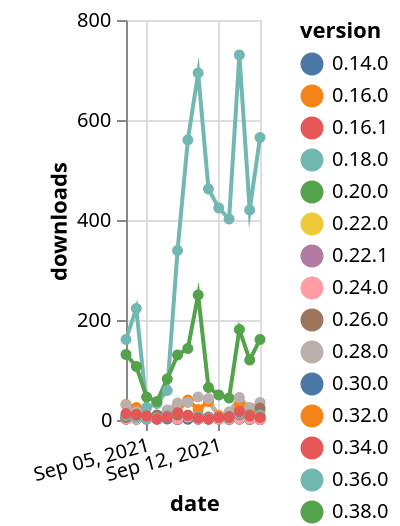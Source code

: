 {"$schema": "https://vega.github.io/schema/vega-lite/v5.json", "description": "A simple bar chart with embedded data.", "data": {"values": [{"date": "2021-09-03", "total": 32917, "delta": 3, "version": "0.20.0"}, {"date": "2021-09-04", "total": 32920, "delta": 3, "version": "0.20.0"}, {"date": "2021-09-05", "total": 32923, "delta": 3, "version": "0.20.0"}, {"date": "2021-09-06", "total": 32927, "delta": 4, "version": "0.20.0"}, {"date": "2021-09-07", "total": 32931, "delta": 4, "version": "0.20.0"}, {"date": "2021-09-08", "total": 32933, "delta": 2, "version": "0.20.0"}, {"date": "2021-09-09", "total": 32937, "delta": 4, "version": "0.20.0"}, {"date": "2021-09-10", "total": 32940, "delta": 3, "version": "0.20.0"}, {"date": "2021-09-11", "total": 32945, "delta": 5, "version": "0.20.0"}, {"date": "2021-09-12", "total": 32948, "delta": 3, "version": "0.20.0"}, {"date": "2021-09-13", "total": 32951, "delta": 3, "version": "0.20.0"}, {"date": "2021-09-14", "total": 32953, "delta": 2, "version": "0.20.0"}, {"date": "2021-09-15", "total": 32954, "delta": 1, "version": "0.20.0"}, {"date": "2021-09-16", "total": 32956, "delta": 2, "version": "0.20.0"}, {"date": "2021-09-03", "total": 19740, "delta": 3, "version": "0.22.0"}, {"date": "2021-09-04", "total": 19745, "delta": 5, "version": "0.22.0"}, {"date": "2021-09-05", "total": 19747, "delta": 2, "version": "0.22.0"}, {"date": "2021-09-06", "total": 19751, "delta": 4, "version": "0.22.0"}, {"date": "2021-09-07", "total": 19756, "delta": 5, "version": "0.22.0"}, {"date": "2021-09-08", "total": 19757, "delta": 1, "version": "0.22.0"}, {"date": "2021-09-09", "total": 19762, "delta": 5, "version": "0.22.0"}, {"date": "2021-09-10", "total": 19768, "delta": 6, "version": "0.22.0"}, {"date": "2021-09-11", "total": 19770, "delta": 2, "version": "0.22.0"}, {"date": "2021-09-12", "total": 19772, "delta": 2, "version": "0.22.0"}, {"date": "2021-09-13", "total": 19775, "delta": 3, "version": "0.22.0"}, {"date": "2021-09-14", "total": 19778, "delta": 3, "version": "0.22.0"}, {"date": "2021-09-15", "total": 19780, "delta": 2, "version": "0.22.0"}, {"date": "2021-09-16", "total": 19782, "delta": 2, "version": "0.22.0"}, {"date": "2021-09-03", "total": 12761, "delta": 7, "version": "0.30.0"}, {"date": "2021-09-04", "total": 12763, "delta": 2, "version": "0.30.0"}, {"date": "2021-09-05", "total": 12766, "delta": 3, "version": "0.30.0"}, {"date": "2021-09-06", "total": 12770, "delta": 4, "version": "0.30.0"}, {"date": "2021-09-07", "total": 12772, "delta": 2, "version": "0.30.0"}, {"date": "2021-09-08", "total": 12773, "delta": 1, "version": "0.30.0"}, {"date": "2021-09-09", "total": 12775, "delta": 2, "version": "0.30.0"}, {"date": "2021-09-10", "total": 12784, "delta": 9, "version": "0.30.0"}, {"date": "2021-09-11", "total": 12787, "delta": 3, "version": "0.30.0"}, {"date": "2021-09-12", "total": 12791, "delta": 4, "version": "0.30.0"}, {"date": "2021-09-13", "total": 12792, "delta": 1, "version": "0.30.0"}, {"date": "2021-09-14", "total": 12795, "delta": 3, "version": "0.30.0"}, {"date": "2021-09-15", "total": 12798, "delta": 3, "version": "0.30.0"}, {"date": "2021-09-16", "total": 12807, "delta": 9, "version": "0.30.0"}, {"date": "2021-09-03", "total": 40012, "delta": 161, "version": "0.36.0"}, {"date": "2021-09-04", "total": 40235, "delta": 223, "version": "0.36.0"}, {"date": "2021-09-05", "total": 40260, "delta": 25, "version": "0.36.0"}, {"date": "2021-09-06", "total": 40293, "delta": 33, "version": "0.36.0"}, {"date": "2021-09-07", "total": 40352, "delta": 59, "version": "0.36.0"}, {"date": "2021-09-08", "total": 40691, "delta": 339, "version": "0.36.0"}, {"date": "2021-09-09", "total": 41251, "delta": 560, "version": "0.36.0"}, {"date": "2021-09-10", "total": 41945, "delta": 694, "version": "0.36.0"}, {"date": "2021-09-11", "total": 42407, "delta": 462, "version": "0.36.0"}, {"date": "2021-09-12", "total": 42831, "delta": 424, "version": "0.36.0"}, {"date": "2021-09-13", "total": 43233, "delta": 402, "version": "0.36.0"}, {"date": "2021-09-14", "total": 43963, "delta": 730, "version": "0.36.0"}, {"date": "2021-09-15", "total": 44383, "delta": 420, "version": "0.36.0"}, {"date": "2021-09-16", "total": 44948, "delta": 565, "version": "0.36.0"}, {"date": "2021-09-03", "total": 12847, "delta": 2, "version": "0.16.1"}, {"date": "2021-09-04", "total": 12849, "delta": 2, "version": "0.16.1"}, {"date": "2021-09-05", "total": 12851, "delta": 2, "version": "0.16.1"}, {"date": "2021-09-06", "total": 12853, "delta": 2, "version": "0.16.1"}, {"date": "2021-09-07", "total": 12857, "delta": 4, "version": "0.16.1"}, {"date": "2021-09-08", "total": 12859, "delta": 2, "version": "0.16.1"}, {"date": "2021-09-09", "total": 12863, "delta": 4, "version": "0.16.1"}, {"date": "2021-09-10", "total": 12865, "delta": 2, "version": "0.16.1"}, {"date": "2021-09-11", "total": 12867, "delta": 2, "version": "0.16.1"}, {"date": "2021-09-12", "total": 12869, "delta": 2, "version": "0.16.1"}, {"date": "2021-09-13", "total": 12871, "delta": 2, "version": "0.16.1"}, {"date": "2021-09-14", "total": 12874, "delta": 3, "version": "0.16.1"}, {"date": "2021-09-15", "total": 12876, "delta": 2, "version": "0.16.1"}, {"date": "2021-09-16", "total": 12877, "delta": 1, "version": "0.16.1"}, {"date": "2021-09-03", "total": 4112, "delta": 2, "version": "0.22.1"}, {"date": "2021-09-04", "total": 4114, "delta": 2, "version": "0.22.1"}, {"date": "2021-09-05", "total": 4116, "delta": 2, "version": "0.22.1"}, {"date": "2021-09-06", "total": 4118, "delta": 2, "version": "0.22.1"}, {"date": "2021-09-07", "total": 4121, "delta": 3, "version": "0.22.1"}, {"date": "2021-09-08", "total": 4122, "delta": 1, "version": "0.22.1"}, {"date": "2021-09-09", "total": 4125, "delta": 3, "version": "0.22.1"}, {"date": "2021-09-10", "total": 4127, "delta": 2, "version": "0.22.1"}, {"date": "2021-09-11", "total": 4129, "delta": 2, "version": "0.22.1"}, {"date": "2021-09-12", "total": 4131, "delta": 2, "version": "0.22.1"}, {"date": "2021-09-13", "total": 4133, "delta": 2, "version": "0.22.1"}, {"date": "2021-09-14", "total": 4135, "delta": 2, "version": "0.22.1"}, {"date": "2021-09-15", "total": 4136, "delta": 1, "version": "0.22.1"}, {"date": "2021-09-16", "total": 4137, "delta": 1, "version": "0.22.1"}, {"date": "2021-09-03", "total": 8403, "delta": 131, "version": "0.38.0"}, {"date": "2021-09-04", "total": 8510, "delta": 107, "version": "0.38.0"}, {"date": "2021-09-05", "total": 8556, "delta": 46, "version": "0.38.0"}, {"date": "2021-09-06", "total": 8593, "delta": 37, "version": "0.38.0"}, {"date": "2021-09-07", "total": 8675, "delta": 82, "version": "0.38.0"}, {"date": "2021-09-08", "total": 8805, "delta": 130, "version": "0.38.0"}, {"date": "2021-09-09", "total": 8948, "delta": 143, "version": "0.38.0"}, {"date": "2021-09-10", "total": 9198, "delta": 250, "version": "0.38.0"}, {"date": "2021-09-11", "total": 9263, "delta": 65, "version": "0.38.0"}, {"date": "2021-09-12", "total": 9313, "delta": 50, "version": "0.38.0"}, {"date": "2021-09-13", "total": 9357, "delta": 44, "version": "0.38.0"}, {"date": "2021-09-14", "total": 9538, "delta": 181, "version": "0.38.0"}, {"date": "2021-09-15", "total": 9658, "delta": 120, "version": "0.38.0"}, {"date": "2021-09-16", "total": 9819, "delta": 161, "version": "0.38.0"}, {"date": "2021-09-03", "total": 37255, "delta": 31, "version": "0.32.0"}, {"date": "2021-09-04", "total": 37280, "delta": 25, "version": "0.32.0"}, {"date": "2021-09-05", "total": 37286, "delta": 6, "version": "0.32.0"}, {"date": "2021-09-06", "total": 37290, "delta": 4, "version": "0.32.0"}, {"date": "2021-09-07", "total": 37304, "delta": 14, "version": "0.32.0"}, {"date": "2021-09-08", "total": 37322, "delta": 18, "version": "0.32.0"}, {"date": "2021-09-09", "total": 37362, "delta": 40, "version": "0.32.0"}, {"date": "2021-09-10", "total": 37383, "delta": 21, "version": "0.32.0"}, {"date": "2021-09-11", "total": 37420, "delta": 37, "version": "0.32.0"}, {"date": "2021-09-12", "total": 37429, "delta": 9, "version": "0.32.0"}, {"date": "2021-09-13", "total": 37439, "delta": 10, "version": "0.32.0"}, {"date": "2021-09-14", "total": 37470, "delta": 31, "version": "0.32.0"}, {"date": "2021-09-15", "total": 37486, "delta": 16, "version": "0.32.0"}, {"date": "2021-09-16", "total": 37505, "delta": 19, "version": "0.32.0"}, {"date": "2021-09-03", "total": 2756, "delta": 2, "version": "0.16.0"}, {"date": "2021-09-04", "total": 2758, "delta": 2, "version": "0.16.0"}, {"date": "2021-09-05", "total": 2760, "delta": 2, "version": "0.16.0"}, {"date": "2021-09-06", "total": 2762, "delta": 2, "version": "0.16.0"}, {"date": "2021-09-07", "total": 2765, "delta": 3, "version": "0.16.0"}, {"date": "2021-09-08", "total": 2767, "delta": 2, "version": "0.16.0"}, {"date": "2021-09-09", "total": 2769, "delta": 2, "version": "0.16.0"}, {"date": "2021-09-10", "total": 2771, "delta": 2, "version": "0.16.0"}, {"date": "2021-09-11", "total": 2773, "delta": 2, "version": "0.16.0"}, {"date": "2021-09-12", "total": 2775, "delta": 2, "version": "0.16.0"}, {"date": "2021-09-13", "total": 2777, "delta": 2, "version": "0.16.0"}, {"date": "2021-09-14", "total": 2779, "delta": 2, "version": "0.16.0"}, {"date": "2021-09-15", "total": 2781, "delta": 2, "version": "0.16.0"}, {"date": "2021-09-16", "total": 2782, "delta": 1, "version": "0.16.0"}, {"date": "2021-09-03", "total": 2741, "delta": 2, "version": "0.14.0"}, {"date": "2021-09-04", "total": 2743, "delta": 2, "version": "0.14.0"}, {"date": "2021-09-05", "total": 2745, "delta": 2, "version": "0.14.0"}, {"date": "2021-09-06", "total": 2747, "delta": 2, "version": "0.14.0"}, {"date": "2021-09-07", "total": 2750, "delta": 3, "version": "0.14.0"}, {"date": "2021-09-08", "total": 2752, "delta": 2, "version": "0.14.0"}, {"date": "2021-09-09", "total": 2754, "delta": 2, "version": "0.14.0"}, {"date": "2021-09-10", "total": 2756, "delta": 2, "version": "0.14.0"}, {"date": "2021-09-11", "total": 2758, "delta": 2, "version": "0.14.0"}, {"date": "2021-09-12", "total": 2760, "delta": 2, "version": "0.14.0"}, {"date": "2021-09-13", "total": 2762, "delta": 2, "version": "0.14.0"}, {"date": "2021-09-14", "total": 2764, "delta": 2, "version": "0.14.0"}, {"date": "2021-09-15", "total": 2766, "delta": 2, "version": "0.14.0"}, {"date": "2021-09-16", "total": 2767, "delta": 1, "version": "0.14.0"}, {"date": "2021-09-03", "total": 62217, "delta": 2, "version": "0.24.0"}, {"date": "2021-09-04", "total": 62219, "delta": 2, "version": "0.24.0"}, {"date": "2021-09-05", "total": 62221, "delta": 2, "version": "0.24.0"}, {"date": "2021-09-06", "total": 62223, "delta": 2, "version": "0.24.0"}, {"date": "2021-09-07", "total": 62229, "delta": 6, "version": "0.24.0"}, {"date": "2021-09-08", "total": 62231, "delta": 2, "version": "0.24.0"}, {"date": "2021-09-09", "total": 62237, "delta": 6, "version": "0.24.0"}, {"date": "2021-09-10", "total": 62239, "delta": 2, "version": "0.24.0"}, {"date": "2021-09-11", "total": 62242, "delta": 3, "version": "0.24.0"}, {"date": "2021-09-12", "total": 62244, "delta": 2, "version": "0.24.0"}, {"date": "2021-09-13", "total": 62246, "delta": 2, "version": "0.24.0"}, {"date": "2021-09-14", "total": 62248, "delta": 2, "version": "0.24.0"}, {"date": "2021-09-15", "total": 62250, "delta": 2, "version": "0.24.0"}, {"date": "2021-09-16", "total": 62251, "delta": 1, "version": "0.24.0"}, {"date": "2021-09-03", "total": 65052, "delta": 30, "version": "0.28.0"}, {"date": "2021-09-04", "total": 65069, "delta": 17, "version": "0.28.0"}, {"date": "2021-09-05", "total": 65076, "delta": 7, "version": "0.28.0"}, {"date": "2021-09-06", "total": 65085, "delta": 9, "version": "0.28.0"}, {"date": "2021-09-07", "total": 65105, "delta": 20, "version": "0.28.0"}, {"date": "2021-09-08", "total": 65139, "delta": 34, "version": "0.28.0"}, {"date": "2021-09-09", "total": 65174, "delta": 35, "version": "0.28.0"}, {"date": "2021-09-10", "total": 65220, "delta": 46, "version": "0.28.0"}, {"date": "2021-09-11", "total": 65263, "delta": 43, "version": "0.28.0"}, {"date": "2021-09-12", "total": 65269, "delta": 6, "version": "0.28.0"}, {"date": "2021-09-13", "total": 65285, "delta": 16, "version": "0.28.0"}, {"date": "2021-09-14", "total": 65330, "delta": 45, "version": "0.28.0"}, {"date": "2021-09-15", "total": 65355, "delta": 25, "version": "0.28.0"}, {"date": "2021-09-16", "total": 65390, "delta": 35, "version": "0.28.0"}, {"date": "2021-09-03", "total": 35127, "delta": 5, "version": "0.26.0"}, {"date": "2021-09-04", "total": 35138, "delta": 11, "version": "0.26.0"}, {"date": "2021-09-05", "total": 35146, "delta": 8, "version": "0.26.0"}, {"date": "2021-09-06", "total": 35156, "delta": 10, "version": "0.26.0"}, {"date": "2021-09-07", "total": 35163, "delta": 7, "version": "0.26.0"}, {"date": "2021-09-08", "total": 35173, "delta": 10, "version": "0.26.0"}, {"date": "2021-09-09", "total": 35182, "delta": 9, "version": "0.26.0"}, {"date": "2021-09-10", "total": 35186, "delta": 4, "version": "0.26.0"}, {"date": "2021-09-11", "total": 35192, "delta": 6, "version": "0.26.0"}, {"date": "2021-09-12", "total": 35197, "delta": 5, "version": "0.26.0"}, {"date": "2021-09-13", "total": 35204, "delta": 7, "version": "0.26.0"}, {"date": "2021-09-14", "total": 35215, "delta": 11, "version": "0.26.0"}, {"date": "2021-09-15", "total": 35225, "delta": 10, "version": "0.26.0"}, {"date": "2021-09-16", "total": 35249, "delta": 24, "version": "0.26.0"}, {"date": "2021-09-03", "total": 16331, "delta": 9, "version": "0.18.0"}, {"date": "2021-09-04", "total": 16336, "delta": 5, "version": "0.18.0"}, {"date": "2021-09-05", "total": 16338, "delta": 2, "version": "0.18.0"}, {"date": "2021-09-06", "total": 16342, "delta": 4, "version": "0.18.0"}, {"date": "2021-09-07", "total": 16351, "delta": 9, "version": "0.18.0"}, {"date": "2021-09-08", "total": 16366, "delta": 15, "version": "0.18.0"}, {"date": "2021-09-09", "total": 16376, "delta": 10, "version": "0.18.0"}, {"date": "2021-09-10", "total": 16383, "delta": 7, "version": "0.18.0"}, {"date": "2021-09-11", "total": 16387, "delta": 4, "version": "0.18.0"}, {"date": "2021-09-12", "total": 16392, "delta": 5, "version": "0.18.0"}, {"date": "2021-09-13", "total": 16396, "delta": 4, "version": "0.18.0"}, {"date": "2021-09-14", "total": 16409, "delta": 13, "version": "0.18.0"}, {"date": "2021-09-15", "total": 16417, "delta": 8, "version": "0.18.0"}, {"date": "2021-09-16", "total": 16427, "delta": 10, "version": "0.18.0"}, {"date": "2021-09-03", "total": 18443, "delta": 13, "version": "0.34.0"}, {"date": "2021-09-04", "total": 18453, "delta": 10, "version": "0.34.0"}, {"date": "2021-09-05", "total": 18461, "delta": 8, "version": "0.34.0"}, {"date": "2021-09-06", "total": 18463, "delta": 2, "version": "0.34.0"}, {"date": "2021-09-07", "total": 18469, "delta": 6, "version": "0.34.0"}, {"date": "2021-09-08", "total": 18483, "delta": 14, "version": "0.34.0"}, {"date": "2021-09-09", "total": 18492, "delta": 9, "version": "0.34.0"}, {"date": "2021-09-10", "total": 18496, "delta": 4, "version": "0.34.0"}, {"date": "2021-09-11", "total": 18498, "delta": 2, "version": "0.34.0"}, {"date": "2021-09-12", "total": 18503, "delta": 5, "version": "0.34.0"}, {"date": "2021-09-13", "total": 18508, "delta": 5, "version": "0.34.0"}, {"date": "2021-09-14", "total": 18525, "delta": 17, "version": "0.34.0"}, {"date": "2021-09-15", "total": 18533, "delta": 8, "version": "0.34.0"}, {"date": "2021-09-16", "total": 18538, "delta": 5, "version": "0.34.0"}]}, "width": "container", "mark": {"type": "line", "point": {"filled": true}}, "encoding": {"x": {"field": "date", "type": "temporal", "timeUnit": "yearmonthdate", "title": "date", "axis": {"labelAngle": -15}}, "y": {"field": "delta", "type": "quantitative", "title": "downloads"}, "color": {"field": "version", "type": "nominal"}, "tooltip": {"field": "delta"}}}